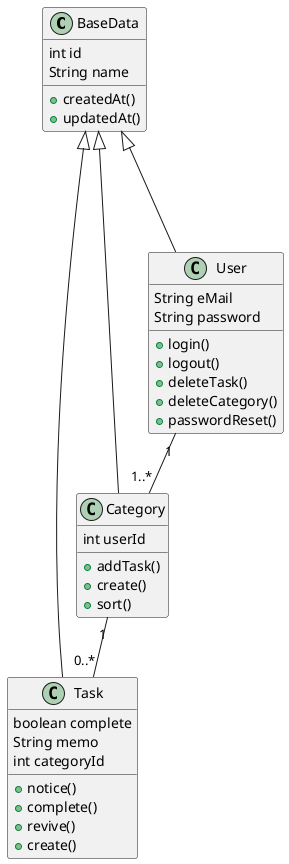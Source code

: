 @startuml
class BaseData{
    int id
    String name

    +createdAt()
    +updatedAt()
}

class Task{
    boolean complete
    String memo
    int categoryId

    +notice()
    +complete()
    +revive()
    +create()
}

class Category {
    int userId

    +addTask()
    +create()
    +sort()
}

class User{
    String eMail
    String password

    +login()
    +logout()
    +deleteTask()
    +deleteCategory()
    +passwordReset()
}



BaseData<|---- Category
BaseData<|-- User
BaseData<|---- Task

User "1" -- "1..*" Category
Category "1" -- "0..*" Task

@enduml